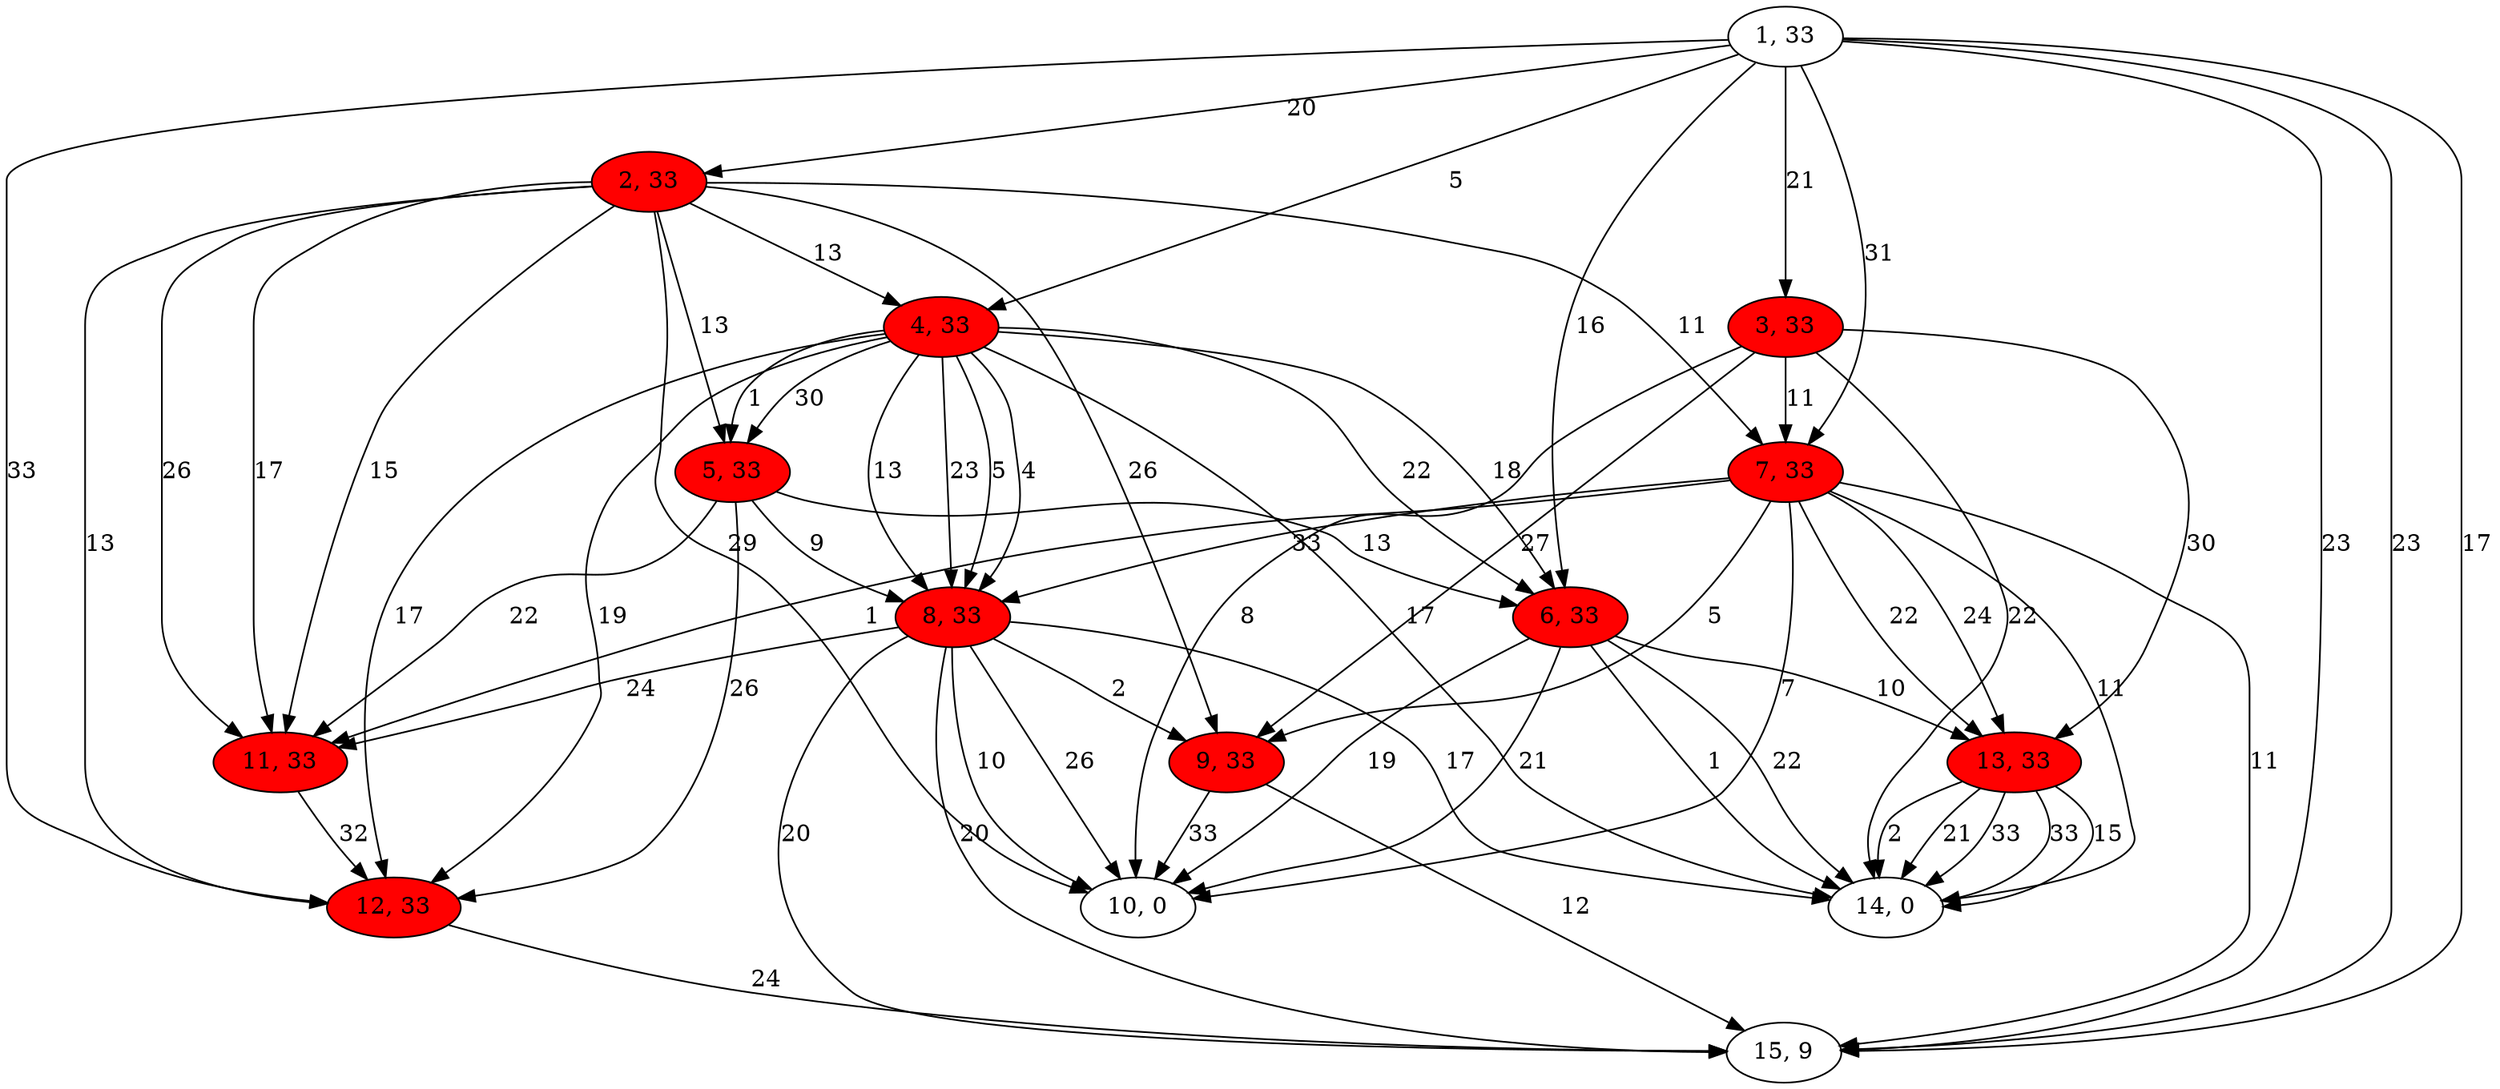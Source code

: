 digraph G{
1[label="1, 33"]
2[label="2, 33"]
3[label="3, 33"]
4[label="4, 33"]
5[label="5, 33"]
6[label="6, 33"]
7[label="7, 33"]
8[label="8, 33"]
9[label="9, 33"]
10[label="10, 0"]
11[label="11, 33"]
12[label="12, 33"]
13[label="13, 33"]
14[label="14, 0"]
15[label="15, 9"]
1->15[label="23"]
1->15[label="23"]
1->4[label="5"]
1->12[label="33"]
1->15[label="17"]
1->7[label="31"]
1->6[label="16"]
1->3[label="21"]
1->2[label="20"]
2[style = filled,fillcolor=red]
2->12[label="13"]
2->9[label="26"]
2->11[label="26"]
2->7[label="11"]
2->10[label="29"]
2->11[label="17"]
2->11[label="15"]
2->5[label="13"]
2->4[label="13"]
3[style = filled,fillcolor=red]
3->9[label="27"]
3->10[label="8"]
3->7[label="11"]
3->14[label="22"]
3->13[label="30"]
4[style = filled,fillcolor=red]
4->6[label="18"]
4->6[label="22"]
4->12[label="19"]
4->8[label="13"]
4->8[label="23"]
4->5[label="30"]
4->5[label="1"]
4->8[label="5"]
4->14[label="17"]
4->12[label="17"]
4->8[label="4"]
5[style = filled,fillcolor=red]
5->12[label="26"]
5->6[label="13"]
5->11[label="22"]
5->8[label="9"]
6[style = filled,fillcolor=red]
6->14[label="1"]
6->10[label="21"]
6->14[label="22"]
6->13[label="10"]
6->10[label="19"]
7[style = filled,fillcolor=red]
7->14[label="11"]
7->8[label="33"]
7->13[label="24"]
7->11[label="1"]
7->9[label="5"]
7->15[label="11"]
7->10[label="7"]
7->13[label="22"]
8[style = filled,fillcolor=red]
8->10[label="10"]
8->14[label="17"]
8->15[label="20"]
8->15[label="20"]
8->11[label="24"]
8->10[label="26"]
8->9[label="2"]
9[style = filled,fillcolor=red]
9->10[label="33"]
9->15[label="12"]
11[style = filled,fillcolor=red]
11->12[label="32"]
12[style = filled,fillcolor=red]
12->15[label="24"]
13[style = filled,fillcolor=red]
13->14[label="33"]
13->14[label="15"]
13->14[label="2"]
13->14[label="21"]
13->14[label="33"]
}
